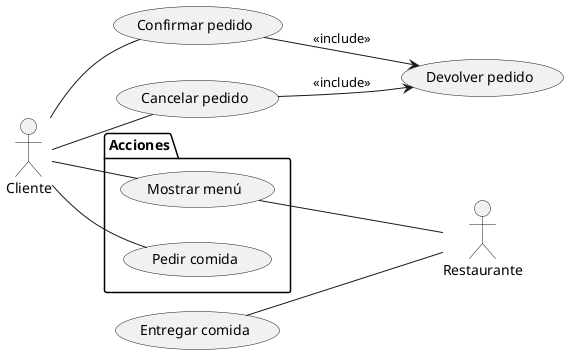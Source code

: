 @startuml
'https://plantuml.com/class-diagram

left to right direction
package Acciones{
usecase "Mostrar menú" as menu
usecase "Pedir comida" as pedir

}

:Cliente: -- menu
:Cliente: -- pedir
 (Entregar comida)-- :Restaurante:
 menu -- :Restaurante:
 
 left to right direction
:Cliente: -- (Confirmar pedido)
:Cliente: -- (Cancelar pedido)
(Confirmar pedido) --> (Devolver pedido) : <<include>>
(Cancelar pedido) --> (Devolver pedido) : <<include>>


@enduml
